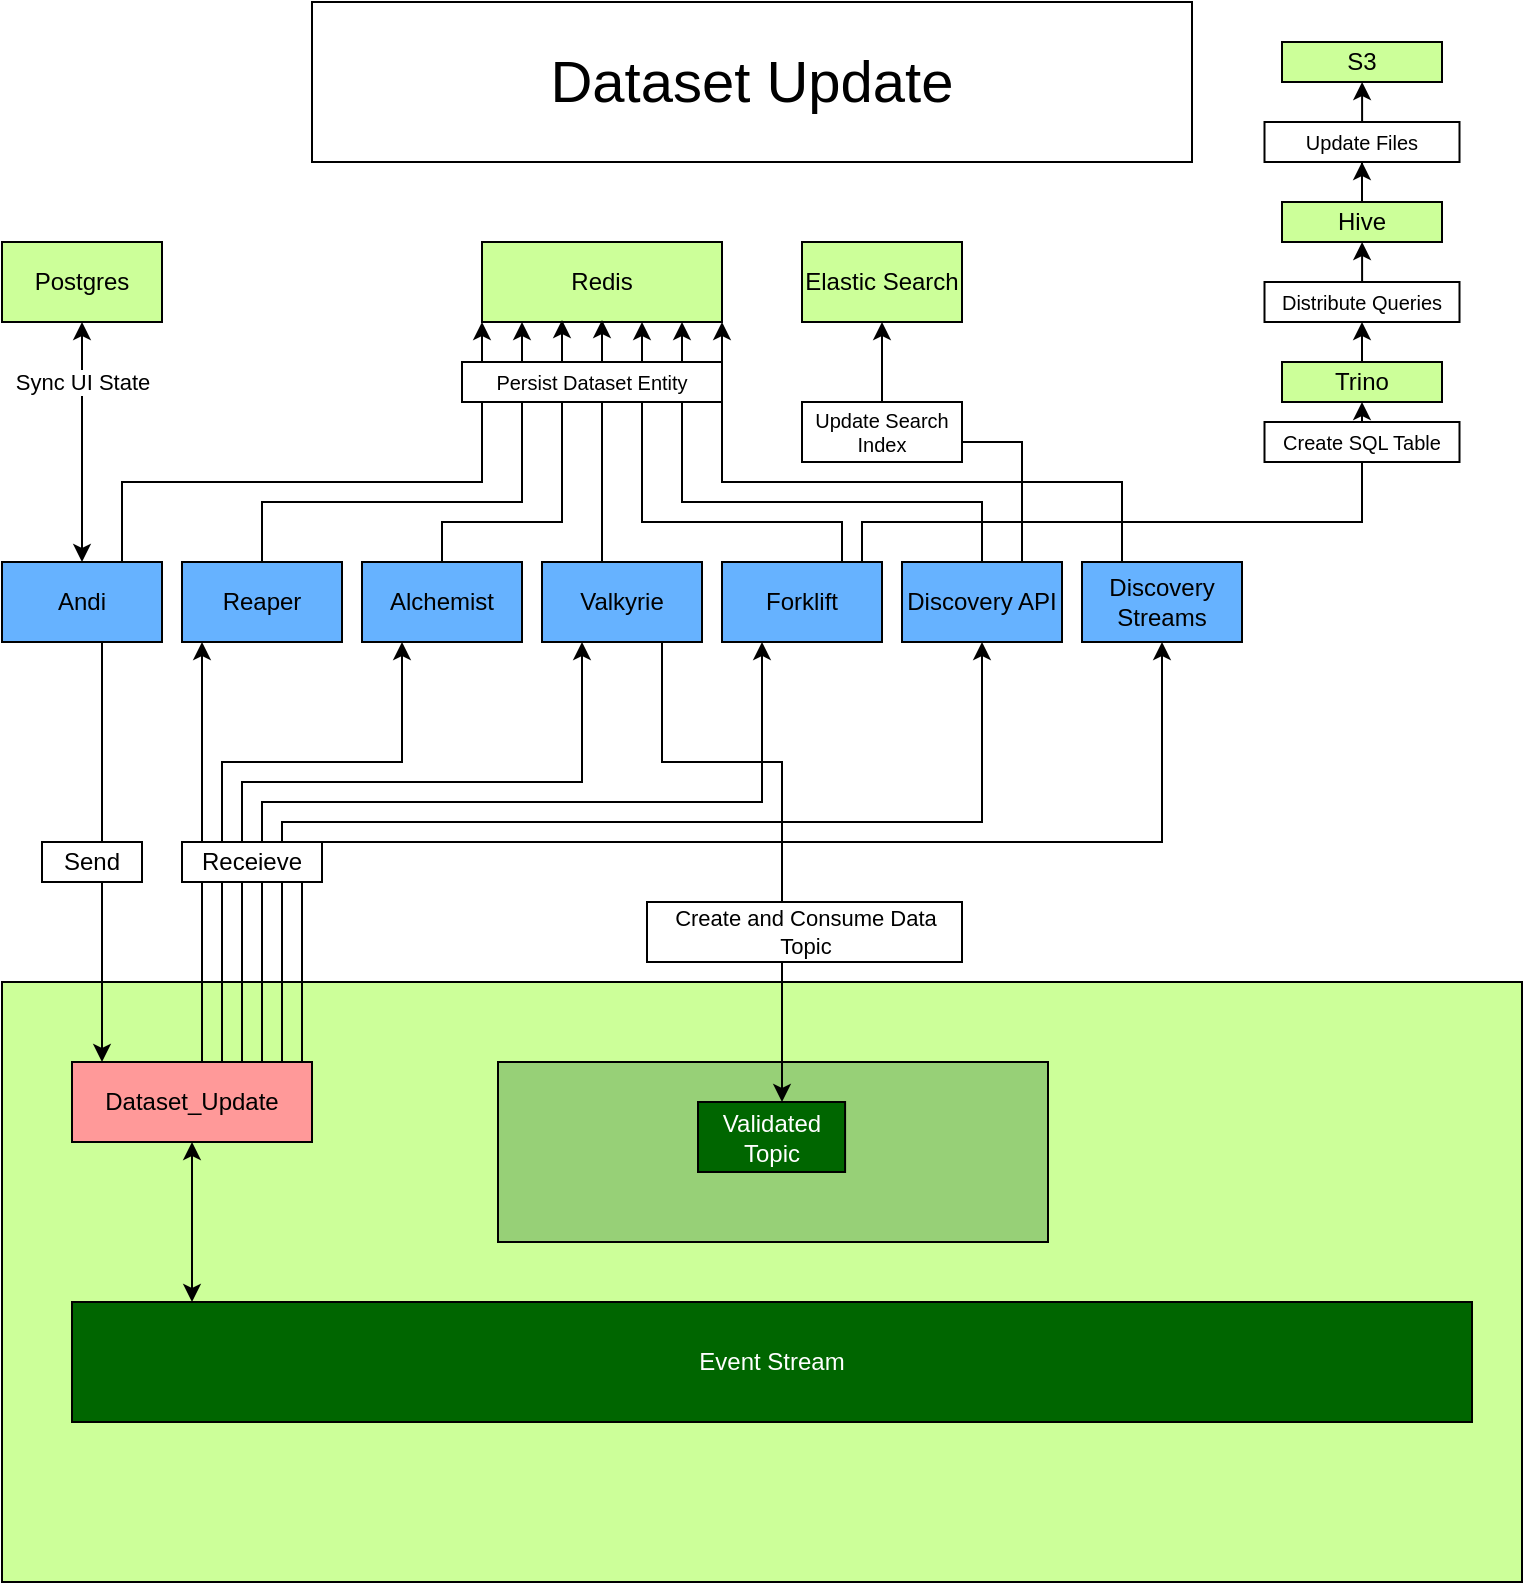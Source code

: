 <mxfile version="21.3.7" type="device">
  <diagram name="Page-1" id="rbiUo5bFybXOO1fcTCTT">
    <mxGraphModel dx="1080" dy="691" grid="1" gridSize="10" guides="1" tooltips="1" connect="1" arrows="1" fold="1" page="1" pageScale="1" pageWidth="850" pageHeight="1100" math="0" shadow="0">
      <root>
        <mxCell id="0" />
        <mxCell id="1" parent="0" />
        <mxCell id="9J3SF0-3zK-d3_jPCRng-8" value="" style="rounded=0;whiteSpace=wrap;html=1;fillColor=#CCFF99;" parent="1" vertex="1">
          <mxGeometry x="40" y="530" width="760" height="300" as="geometry" />
        </mxCell>
        <mxCell id="9J3SF0-3zK-d3_jPCRng-41" value="" style="group" parent="1" vertex="1" connectable="0">
          <mxGeometry x="40" y="320" width="80" height="40" as="geometry" />
        </mxCell>
        <mxCell id="9J3SF0-3zK-d3_jPCRng-36" value="Andi" style="rounded=0;whiteSpace=wrap;html=1;fillColor=#66B2FF;movable=1;resizable=1;rotatable=1;deletable=1;editable=1;locked=0;connectable=1;" parent="9J3SF0-3zK-d3_jPCRng-41" vertex="1">
          <mxGeometry width="80" height="40" as="geometry" />
        </mxCell>
        <mxCell id="9J3SF0-3zK-d3_jPCRng-42" value="" style="group" parent="1" vertex="1" connectable="0">
          <mxGeometry x="130" y="320" width="80" height="40" as="geometry" />
        </mxCell>
        <mxCell id="9J3SF0-3zK-d3_jPCRng-43" value="Reaper" style="rounded=0;whiteSpace=wrap;html=1;fillColor=#66B2FF;movable=1;resizable=1;rotatable=1;deletable=1;editable=1;locked=0;connectable=1;" parent="9J3SF0-3zK-d3_jPCRng-42" vertex="1">
          <mxGeometry width="80" height="40" as="geometry" />
        </mxCell>
        <mxCell id="9J3SF0-3zK-d3_jPCRng-46" value="" style="group" parent="1" vertex="1" connectable="0">
          <mxGeometry x="220" y="320" width="80" height="40" as="geometry" />
        </mxCell>
        <mxCell id="9J3SF0-3zK-d3_jPCRng-47" value="Alchemist" style="rounded=0;whiteSpace=wrap;html=1;fillColor=#66B2FF;movable=1;resizable=1;rotatable=1;deletable=1;editable=1;locked=0;connectable=1;" parent="9J3SF0-3zK-d3_jPCRng-46" vertex="1">
          <mxGeometry width="80" height="40" as="geometry" />
        </mxCell>
        <mxCell id="9J3SF0-3zK-d3_jPCRng-49" value="" style="group" parent="1" vertex="1" connectable="0">
          <mxGeometry x="310" y="320" width="80" height="40" as="geometry" />
        </mxCell>
        <mxCell id="9J3SF0-3zK-d3_jPCRng-50" value="Valkyrie" style="rounded=0;whiteSpace=wrap;html=1;fillColor=#66B2FF;movable=1;resizable=1;rotatable=1;deletable=1;editable=1;locked=0;connectable=1;" parent="9J3SF0-3zK-d3_jPCRng-49" vertex="1">
          <mxGeometry width="80" height="40" as="geometry" />
        </mxCell>
        <mxCell id="9J3SF0-3zK-d3_jPCRng-53" value="" style="group" parent="1" vertex="1" connectable="0">
          <mxGeometry x="400" y="320" width="80" height="40" as="geometry" />
        </mxCell>
        <mxCell id="9J3SF0-3zK-d3_jPCRng-54" value="Forklift" style="rounded=0;whiteSpace=wrap;html=1;fillColor=#66B2FF;movable=1;resizable=1;rotatable=1;deletable=1;editable=1;locked=0;connectable=1;" parent="9J3SF0-3zK-d3_jPCRng-53" vertex="1">
          <mxGeometry width="80" height="40" as="geometry" />
        </mxCell>
        <mxCell id="9J3SF0-3zK-d3_jPCRng-56" value="Redis" style="rounded=0;whiteSpace=wrap;html=1;fillColor=#CCFF99;" parent="1" vertex="1">
          <mxGeometry x="280" y="160" width="120" height="40" as="geometry" />
        </mxCell>
        <mxCell id="9J3SF0-3zK-d3_jPCRng-65" value="Postgres" style="rounded=0;whiteSpace=wrap;html=1;fillColor=#CCFF99;" parent="1" vertex="1">
          <mxGeometry x="40" y="160" width="80" height="40" as="geometry" />
        </mxCell>
        <mxCell id="9J3SF0-3zK-d3_jPCRng-66" style="edgeStyle=orthogonalEdgeStyle;rounded=0;orthogonalLoop=1;jettySize=auto;html=1;" parent="1" source="9J3SF0-3zK-d3_jPCRng-36" edge="1">
          <mxGeometry relative="1" as="geometry">
            <mxPoint x="280" y="200" as="targetPoint" />
            <Array as="points">
              <mxPoint x="100" y="280" />
              <mxPoint x="280" y="280" />
            </Array>
          </mxGeometry>
        </mxCell>
        <mxCell id="9J3SF0-3zK-d3_jPCRng-68" style="edgeStyle=orthogonalEdgeStyle;rounded=0;orthogonalLoop=1;jettySize=auto;html=1;startArrow=classic;startFill=1;" parent="1" source="9J3SF0-3zK-d3_jPCRng-36" edge="1">
          <mxGeometry relative="1" as="geometry">
            <mxPoint x="80" y="200" as="targetPoint" />
            <Array as="points">
              <mxPoint x="80" y="200" />
            </Array>
          </mxGeometry>
        </mxCell>
        <mxCell id="9J3SF0-3zK-d3_jPCRng-72" value="Sync UI State" style="edgeLabel;html=1;align=center;verticalAlign=middle;resizable=0;points=[];" parent="9J3SF0-3zK-d3_jPCRng-68" vertex="1" connectable="0">
          <mxGeometry x="0.247" relative="1" as="geometry">
            <mxPoint y="-15" as="offset" />
          </mxGeometry>
        </mxCell>
        <mxCell id="9J3SF0-3zK-d3_jPCRng-70" style="edgeStyle=orthogonalEdgeStyle;rounded=0;orthogonalLoop=1;jettySize=auto;html=1;exitX=0.5;exitY=0;exitDx=0;exitDy=0;" parent="1" source="9J3SF0-3zK-d3_jPCRng-43" edge="1">
          <mxGeometry relative="1" as="geometry">
            <mxPoint x="300" y="200" as="targetPoint" />
            <Array as="points">
              <mxPoint x="170" y="290" />
              <mxPoint x="300" y="290" />
              <mxPoint x="300" y="200" />
            </Array>
          </mxGeometry>
        </mxCell>
        <mxCell id="9J3SF0-3zK-d3_jPCRng-82" style="edgeStyle=orthogonalEdgeStyle;rounded=0;orthogonalLoop=1;jettySize=auto;html=1;" parent="1" source="9J3SF0-3zK-d3_jPCRng-54" edge="1">
          <mxGeometry relative="1" as="geometry">
            <Array as="points">
              <mxPoint x="460" y="300" />
              <mxPoint x="360" y="300" />
            </Array>
            <mxPoint x="360" y="200" as="targetPoint" />
          </mxGeometry>
        </mxCell>
        <mxCell id="9J3SF0-3zK-d3_jPCRng-89" style="edgeStyle=orthogonalEdgeStyle;rounded=0;orthogonalLoop=1;jettySize=auto;html=1;exitX=0.5;exitY=0;exitDx=0;exitDy=0;" parent="1" source="9J3SF0-3zK-d3_jPCRng-50" edge="1">
          <mxGeometry relative="1" as="geometry">
            <Array as="points">
              <mxPoint x="340" y="320" />
              <mxPoint x="340" y="199" />
            </Array>
            <mxPoint x="520" y="350" as="sourcePoint" />
            <mxPoint x="340" y="199" as="targetPoint" />
          </mxGeometry>
        </mxCell>
        <mxCell id="9J3SF0-3zK-d3_jPCRng-102" value="&lt;font color=&quot;#ffffff&quot;&gt;Event Stream&lt;/font&gt;" style="rounded=0;whiteSpace=wrap;html=1;fillColor=#006600;" parent="1" vertex="1">
          <mxGeometry x="75" y="690" width="700" height="60" as="geometry" />
        </mxCell>
        <mxCell id="9J3SF0-3zK-d3_jPCRng-108" value="" style="group" parent="1" vertex="1" connectable="0">
          <mxGeometry x="288" y="570" width="275" height="95" as="geometry" />
        </mxCell>
        <mxCell id="9J3SF0-3zK-d3_jPCRng-104" value="" style="rounded=0;whiteSpace=wrap;html=1;fillColor=#97D077;" parent="9J3SF0-3zK-d3_jPCRng-108" vertex="1">
          <mxGeometry width="275" height="90" as="geometry" />
        </mxCell>
        <mxCell id="9J3SF0-3zK-d3_jPCRng-107" value="&lt;font color=&quot;#ffffff&quot;&gt;Validated Topic&lt;/font&gt;" style="rounded=0;whiteSpace=wrap;html=1;fillColor=#006600;" parent="9J3SF0-3zK-d3_jPCRng-108" vertex="1">
          <mxGeometry x="99.998" y="20" width="73.547" height="35" as="geometry" />
        </mxCell>
        <mxCell id="9J3SF0-3zK-d3_jPCRng-118" style="edgeStyle=orthogonalEdgeStyle;rounded=0;orthogonalLoop=1;jettySize=auto;html=1;exitX=0.25;exitY=0;exitDx=0;exitDy=0;" parent="1" source="9J3SF0-3zK-d3_jPCRng-6" edge="1">
          <mxGeometry relative="1" as="geometry">
            <Array as="points">
              <mxPoint x="140" y="570" />
              <mxPoint x="140" y="360" />
            </Array>
            <mxPoint x="140" y="360" as="targetPoint" />
          </mxGeometry>
        </mxCell>
        <mxCell id="9J3SF0-3zK-d3_jPCRng-119" style="edgeStyle=orthogonalEdgeStyle;rounded=0;orthogonalLoop=1;jettySize=auto;html=1;entryX=0.25;entryY=1;entryDx=0;entryDy=0;" parent="1" source="9J3SF0-3zK-d3_jPCRng-6" target="9J3SF0-3zK-d3_jPCRng-47" edge="1">
          <mxGeometry relative="1" as="geometry">
            <Array as="points">
              <mxPoint x="150" y="420" />
              <mxPoint x="240" y="420" />
            </Array>
          </mxGeometry>
        </mxCell>
        <mxCell id="9J3SF0-3zK-d3_jPCRng-120" style="edgeStyle=orthogonalEdgeStyle;rounded=0;orthogonalLoop=1;jettySize=auto;html=1;entryX=0.25;entryY=1;entryDx=0;entryDy=0;exitX=1;exitY=0;exitDx=0;exitDy=0;" parent="1" source="9J3SF0-3zK-d3_jPCRng-6" target="9J3SF0-3zK-d3_jPCRng-50" edge="1">
          <mxGeometry relative="1" as="geometry">
            <Array as="points">
              <mxPoint x="160" y="570" />
              <mxPoint x="160" y="430" />
              <mxPoint x="330" y="430" />
            </Array>
          </mxGeometry>
        </mxCell>
        <mxCell id="9J3SF0-3zK-d3_jPCRng-121" style="edgeStyle=orthogonalEdgeStyle;rounded=0;orthogonalLoop=1;jettySize=auto;html=1;" parent="1" source="9J3SF0-3zK-d3_jPCRng-6" edge="1">
          <mxGeometry relative="1" as="geometry">
            <Array as="points">
              <mxPoint x="170" y="440" />
              <mxPoint x="420" y="440" />
            </Array>
            <mxPoint x="420" y="360" as="targetPoint" />
          </mxGeometry>
        </mxCell>
        <mxCell id="9J3SF0-3zK-d3_jPCRng-128" style="edgeStyle=orthogonalEdgeStyle;rounded=0;orthogonalLoop=1;jettySize=auto;html=1;startArrow=classic;startFill=1;" parent="1" source="9J3SF0-3zK-d3_jPCRng-6" target="9J3SF0-3zK-d3_jPCRng-102" edge="1">
          <mxGeometry relative="1" as="geometry">
            <Array as="points">
              <mxPoint x="120" y="690" />
              <mxPoint x="120" y="690" />
            </Array>
          </mxGeometry>
        </mxCell>
        <mxCell id="xAkMITN9UPs4NktXeQwS-29" style="edgeStyle=orthogonalEdgeStyle;rounded=0;orthogonalLoop=1;jettySize=auto;html=1;entryX=0.5;entryY=1;entryDx=0;entryDy=0;" edge="1" parent="1" source="9J3SF0-3zK-d3_jPCRng-6" target="xAkMITN9UPs4NktXeQwS-17">
          <mxGeometry relative="1" as="geometry">
            <Array as="points">
              <mxPoint x="180" y="450" />
              <mxPoint x="530" y="450" />
            </Array>
          </mxGeometry>
        </mxCell>
        <mxCell id="xAkMITN9UPs4NktXeQwS-33" style="edgeStyle=orthogonalEdgeStyle;rounded=0;orthogonalLoop=1;jettySize=auto;html=1;entryX=0.5;entryY=1;entryDx=0;entryDy=0;" edge="1" parent="1" source="9J3SF0-3zK-d3_jPCRng-6" target="xAkMITN9UPs4NktXeQwS-31">
          <mxGeometry relative="1" as="geometry">
            <Array as="points">
              <mxPoint x="190" y="460" />
              <mxPoint x="620" y="460" />
            </Array>
          </mxGeometry>
        </mxCell>
        <mxCell id="9J3SF0-3zK-d3_jPCRng-6" value="Dataset_Update" style="rounded=0;whiteSpace=wrap;html=1;fillColor=#FF9999;" parent="1" vertex="1">
          <mxGeometry x="75" y="570" width="120" height="40" as="geometry" />
        </mxCell>
        <mxCell id="9J3SF0-3zK-d3_jPCRng-122" style="edgeStyle=orthogonalEdgeStyle;rounded=0;orthogonalLoop=1;jettySize=auto;html=1;" parent="1" source="9J3SF0-3zK-d3_jPCRng-36" edge="1">
          <mxGeometry relative="1" as="geometry">
            <Array as="points">
              <mxPoint x="90" y="450" />
              <mxPoint x="90" y="450" />
            </Array>
            <mxPoint x="90" y="570" as="targetPoint" />
          </mxGeometry>
        </mxCell>
        <mxCell id="9J3SF0-3zK-d3_jPCRng-123" value="Send" style="rounded=0;whiteSpace=wrap;html=1;" parent="1" vertex="1">
          <mxGeometry x="60" y="460" width="50" height="20" as="geometry" />
        </mxCell>
        <mxCell id="9J3SF0-3zK-d3_jPCRng-126" value="Receieve" style="rounded=0;whiteSpace=wrap;html=1;" parent="1" vertex="1">
          <mxGeometry x="130" y="460" width="70" height="20" as="geometry" />
        </mxCell>
        <mxCell id="9J3SF0-3zK-d3_jPCRng-130" style="edgeStyle=orthogonalEdgeStyle;rounded=0;orthogonalLoop=1;jettySize=auto;html=1;" parent="1" source="9J3SF0-3zK-d3_jPCRng-50" target="9J3SF0-3zK-d3_jPCRng-107" edge="1">
          <mxGeometry relative="1" as="geometry">
            <Array as="points">
              <mxPoint x="370" y="420" />
              <mxPoint x="430" y="420" />
            </Array>
          </mxGeometry>
        </mxCell>
        <mxCell id="9J3SF0-3zK-d3_jPCRng-131" value="Create and Consume Data Topic" style="rounded=0;whiteSpace=wrap;html=1;fontSize=11;" parent="1" vertex="1">
          <mxGeometry x="362.5" y="490" width="157.5" height="30" as="geometry" />
        </mxCell>
        <mxCell id="ZxNKODZLQWNlTjTZxuV1-7" value="Dataset Update" style="rounded=0;whiteSpace=wrap;html=1;fontSize=29;" parent="1" vertex="1">
          <mxGeometry x="195" y="40" width="440" height="80" as="geometry" />
        </mxCell>
        <mxCell id="xAkMITN9UPs4NktXeQwS-7" style="edgeStyle=orthogonalEdgeStyle;rounded=0;orthogonalLoop=1;jettySize=auto;html=1;" edge="1" parent="1" source="xAkMITN9UPs4NktXeQwS-1" target="xAkMITN9UPs4NktXeQwS-6">
          <mxGeometry relative="1" as="geometry" />
        </mxCell>
        <mxCell id="xAkMITN9UPs4NktXeQwS-1" value="Trino" style="rounded=0;whiteSpace=wrap;html=1;fillColor=#CCFF99;" vertex="1" parent="1">
          <mxGeometry x="680" y="220" width="80" height="20" as="geometry" />
        </mxCell>
        <mxCell id="xAkMITN9UPs4NktXeQwS-11" style="edgeStyle=orthogonalEdgeStyle;rounded=0;orthogonalLoop=1;jettySize=auto;html=1;entryX=0.5;entryY=1;entryDx=0;entryDy=0;" edge="1" parent="1" source="xAkMITN9UPs4NktXeQwS-2" target="xAkMITN9UPs4NktXeQwS-10">
          <mxGeometry relative="1" as="geometry" />
        </mxCell>
        <mxCell id="xAkMITN9UPs4NktXeQwS-2" value="Hive" style="rounded=0;whiteSpace=wrap;html=1;fillColor=#CCFF99;" vertex="1" parent="1">
          <mxGeometry x="680" y="140" width="80" height="20" as="geometry" />
        </mxCell>
        <mxCell id="xAkMITN9UPs4NktXeQwS-3" value="S3" style="rounded=0;whiteSpace=wrap;html=1;fillColor=#CCFF99;" vertex="1" parent="1">
          <mxGeometry x="680" y="60" width="80" height="20" as="geometry" />
        </mxCell>
        <mxCell id="xAkMITN9UPs4NktXeQwS-4" style="edgeStyle=orthogonalEdgeStyle;rounded=0;orthogonalLoop=1;jettySize=auto;html=1;entryX=0.5;entryY=1;entryDx=0;entryDy=0;" edge="1" parent="1" source="9J3SF0-3zK-d3_jPCRng-54" target="xAkMITN9UPs4NktXeQwS-1">
          <mxGeometry relative="1" as="geometry">
            <Array as="points">
              <mxPoint x="470" y="300" />
              <mxPoint x="720" y="300" />
            </Array>
          </mxGeometry>
        </mxCell>
        <mxCell id="xAkMITN9UPs4NktXeQwS-5" value="Create SQL Table" style="rounded=0;whiteSpace=wrap;html=1;fontSize=10;" vertex="1" parent="1">
          <mxGeometry x="671.25" y="250" width="97.5" height="20" as="geometry" />
        </mxCell>
        <mxCell id="xAkMITN9UPs4NktXeQwS-8" style="edgeStyle=orthogonalEdgeStyle;rounded=0;orthogonalLoop=1;jettySize=auto;html=1;entryX=0.5;entryY=1;entryDx=0;entryDy=0;" edge="1" parent="1" source="xAkMITN9UPs4NktXeQwS-6" target="xAkMITN9UPs4NktXeQwS-2">
          <mxGeometry relative="1" as="geometry" />
        </mxCell>
        <mxCell id="xAkMITN9UPs4NktXeQwS-6" value="Distribute Queries" style="rounded=0;whiteSpace=wrap;html=1;fontSize=10;" vertex="1" parent="1">
          <mxGeometry x="671.25" y="180" width="97.5" height="20" as="geometry" />
        </mxCell>
        <mxCell id="xAkMITN9UPs4NktXeQwS-12" style="edgeStyle=orthogonalEdgeStyle;rounded=0;orthogonalLoop=1;jettySize=auto;html=1;entryX=0.5;entryY=1;entryDx=0;entryDy=0;" edge="1" parent="1" source="xAkMITN9UPs4NktXeQwS-10" target="xAkMITN9UPs4NktXeQwS-3">
          <mxGeometry relative="1" as="geometry" />
        </mxCell>
        <mxCell id="xAkMITN9UPs4NktXeQwS-10" value="Update Files" style="rounded=0;whiteSpace=wrap;html=1;fontSize=10;" vertex="1" parent="1">
          <mxGeometry x="671.25" y="100" width="97.5" height="20" as="geometry" />
        </mxCell>
        <mxCell id="xAkMITN9UPs4NktXeQwS-16" value="" style="group" vertex="1" connectable="0" parent="1">
          <mxGeometry x="490" y="320" width="80" height="40" as="geometry" />
        </mxCell>
        <mxCell id="xAkMITN9UPs4NktXeQwS-17" value="Discovery API" style="rounded=0;whiteSpace=wrap;html=1;fillColor=#66B2FF;movable=1;resizable=1;rotatable=1;deletable=1;editable=1;locked=0;connectable=1;" vertex="1" parent="xAkMITN9UPs4NktXeQwS-16">
          <mxGeometry width="80" height="40" as="geometry" />
        </mxCell>
        <mxCell id="xAkMITN9UPs4NktXeQwS-20" value="Elastic Search" style="rounded=0;whiteSpace=wrap;html=1;fillColor=#CCFF99;" vertex="1" parent="1">
          <mxGeometry x="440" y="160" width="80" height="40" as="geometry" />
        </mxCell>
        <mxCell id="xAkMITN9UPs4NktXeQwS-21" style="edgeStyle=orthogonalEdgeStyle;rounded=0;orthogonalLoop=1;jettySize=auto;html=1;entryX=0.5;entryY=1;entryDx=0;entryDy=0;exitX=0.75;exitY=0;exitDx=0;exitDy=0;" edge="1" parent="1" source="xAkMITN9UPs4NktXeQwS-17" target="xAkMITN9UPs4NktXeQwS-20">
          <mxGeometry relative="1" as="geometry">
            <mxPoint x="570" y="340" as="sourcePoint" />
            <Array as="points">
              <mxPoint x="550" y="260" />
              <mxPoint x="480" y="260" />
            </Array>
          </mxGeometry>
        </mxCell>
        <mxCell id="xAkMITN9UPs4NktXeQwS-22" value="Update Search Index" style="rounded=0;whiteSpace=wrap;html=1;fontSize=10;" vertex="1" parent="1">
          <mxGeometry x="440" y="240" width="80" height="30" as="geometry" />
        </mxCell>
        <mxCell id="xAkMITN9UPs4NktXeQwS-26" style="edgeStyle=orthogonalEdgeStyle;rounded=0;orthogonalLoop=1;jettySize=auto;html=1;exitX=0.5;exitY=0;exitDx=0;exitDy=0;" edge="1" parent="1" source="9J3SF0-3zK-d3_jPCRng-47">
          <mxGeometry relative="1" as="geometry">
            <mxPoint x="260" y="310" as="sourcePoint" />
            <mxPoint x="320" y="199" as="targetPoint" />
            <Array as="points">
              <mxPoint x="260" y="300" />
              <mxPoint x="320" y="300" />
              <mxPoint x="320" y="199" />
            </Array>
          </mxGeometry>
        </mxCell>
        <mxCell id="xAkMITN9UPs4NktXeQwS-28" style="edgeStyle=orthogonalEdgeStyle;rounded=0;orthogonalLoop=1;jettySize=auto;html=1;" edge="1" parent="1" source="xAkMITN9UPs4NktXeQwS-17">
          <mxGeometry relative="1" as="geometry">
            <mxPoint x="380" y="200" as="targetPoint" />
            <Array as="points">
              <mxPoint x="530" y="290" />
              <mxPoint x="380" y="290" />
            </Array>
          </mxGeometry>
        </mxCell>
        <mxCell id="9J3SF0-3zK-d3_jPCRng-87" value="Persist Dataset Entity" style="rounded=0;whiteSpace=wrap;html=1;fontSize=10;" parent="1" vertex="1">
          <mxGeometry x="270" y="220" width="130" height="20" as="geometry" />
        </mxCell>
        <mxCell id="xAkMITN9UPs4NktXeQwS-30" value="" style="group" vertex="1" connectable="0" parent="1">
          <mxGeometry x="580" y="320" width="80" height="40" as="geometry" />
        </mxCell>
        <mxCell id="xAkMITN9UPs4NktXeQwS-31" value="Discovery Streams" style="rounded=0;whiteSpace=wrap;html=1;fillColor=#66B2FF;movable=1;resizable=1;rotatable=1;deletable=1;editable=1;locked=0;connectable=1;" vertex="1" parent="xAkMITN9UPs4NktXeQwS-30">
          <mxGeometry width="80" height="40" as="geometry" />
        </mxCell>
        <mxCell id="xAkMITN9UPs4NktXeQwS-32" style="edgeStyle=orthogonalEdgeStyle;rounded=0;orthogonalLoop=1;jettySize=auto;html=1;entryX=1;entryY=1;entryDx=0;entryDy=0;" edge="1" parent="1" source="xAkMITN9UPs4NktXeQwS-31" target="9J3SF0-3zK-d3_jPCRng-56">
          <mxGeometry relative="1" as="geometry">
            <Array as="points">
              <mxPoint x="600" y="280" />
              <mxPoint x="400" y="280" />
            </Array>
          </mxGeometry>
        </mxCell>
      </root>
    </mxGraphModel>
  </diagram>
</mxfile>
